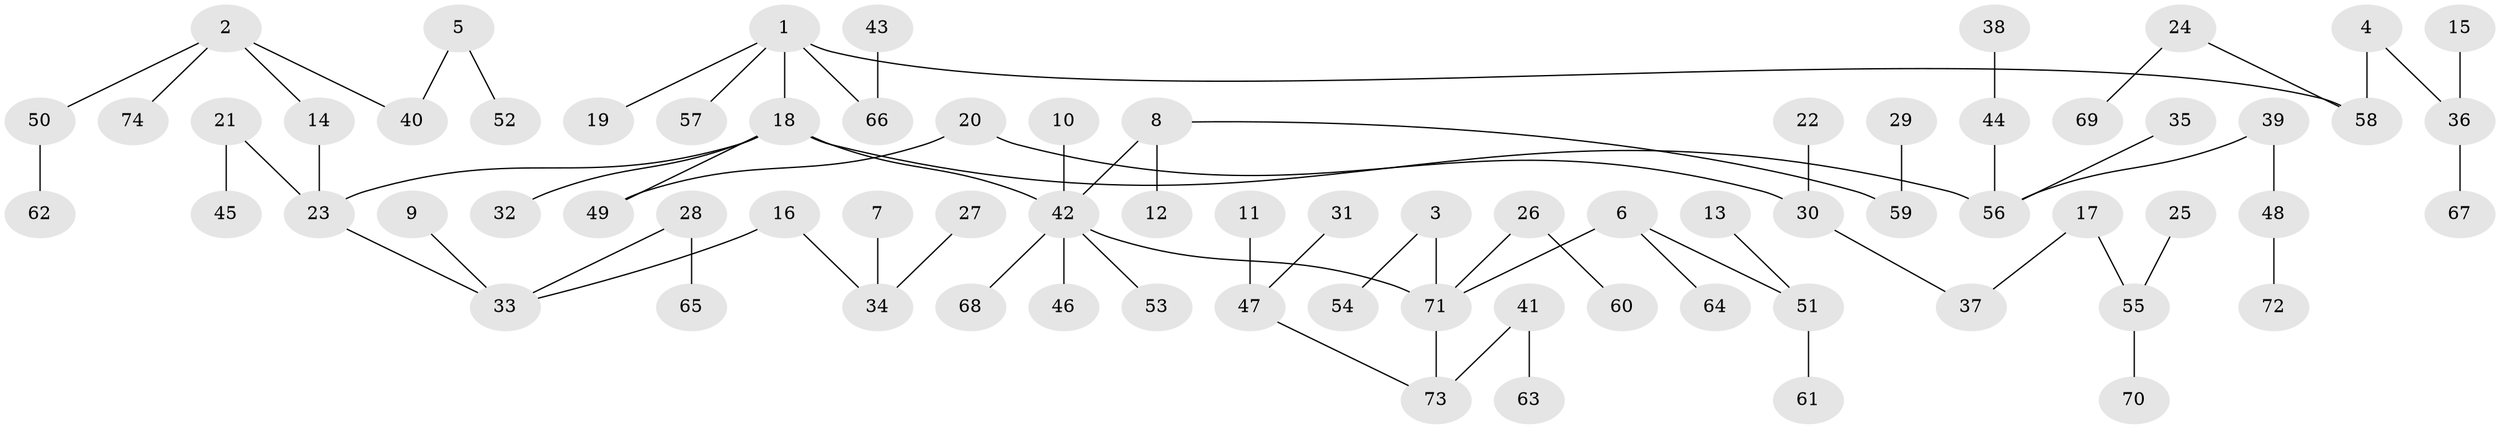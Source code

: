 // original degree distribution, {8: 0.006802721088435374, 5: 0.034013605442176874, 6: 0.013605442176870748, 9: 0.006802721088435374, 3: 0.1292517006802721, 4: 0.07482993197278912, 2: 0.19727891156462585, 1: 0.5374149659863946}
// Generated by graph-tools (version 1.1) at 2025/02/03/09/25 03:02:19]
// undirected, 74 vertices, 73 edges
graph export_dot {
graph [start="1"]
  node [color=gray90,style=filled];
  1;
  2;
  3;
  4;
  5;
  6;
  7;
  8;
  9;
  10;
  11;
  12;
  13;
  14;
  15;
  16;
  17;
  18;
  19;
  20;
  21;
  22;
  23;
  24;
  25;
  26;
  27;
  28;
  29;
  30;
  31;
  32;
  33;
  34;
  35;
  36;
  37;
  38;
  39;
  40;
  41;
  42;
  43;
  44;
  45;
  46;
  47;
  48;
  49;
  50;
  51;
  52;
  53;
  54;
  55;
  56;
  57;
  58;
  59;
  60;
  61;
  62;
  63;
  64;
  65;
  66;
  67;
  68;
  69;
  70;
  71;
  72;
  73;
  74;
  1 -- 18 [weight=1.0];
  1 -- 19 [weight=1.0];
  1 -- 57 [weight=1.0];
  1 -- 58 [weight=1.0];
  1 -- 66 [weight=1.0];
  2 -- 14 [weight=1.0];
  2 -- 40 [weight=1.0];
  2 -- 50 [weight=1.0];
  2 -- 74 [weight=1.0];
  3 -- 54 [weight=1.0];
  3 -- 71 [weight=1.0];
  4 -- 36 [weight=1.0];
  4 -- 58 [weight=1.0];
  5 -- 40 [weight=1.0];
  5 -- 52 [weight=1.0];
  6 -- 51 [weight=1.0];
  6 -- 64 [weight=1.0];
  6 -- 71 [weight=1.0];
  7 -- 34 [weight=1.0];
  8 -- 12 [weight=1.0];
  8 -- 42 [weight=1.0];
  8 -- 59 [weight=1.0];
  9 -- 33 [weight=1.0];
  10 -- 42 [weight=1.0];
  11 -- 47 [weight=1.0];
  13 -- 51 [weight=1.0];
  14 -- 23 [weight=1.0];
  15 -- 36 [weight=1.0];
  16 -- 33 [weight=1.0];
  16 -- 34 [weight=1.0];
  17 -- 37 [weight=1.0];
  17 -- 55 [weight=1.0];
  18 -- 23 [weight=1.0];
  18 -- 32 [weight=1.0];
  18 -- 42 [weight=1.0];
  18 -- 49 [weight=1.0];
  18 -- 56 [weight=1.0];
  20 -- 30 [weight=1.0];
  20 -- 49 [weight=1.0];
  21 -- 23 [weight=1.0];
  21 -- 45 [weight=1.0];
  22 -- 30 [weight=1.0];
  23 -- 33 [weight=1.0];
  24 -- 58 [weight=1.0];
  24 -- 69 [weight=1.0];
  25 -- 55 [weight=1.0];
  26 -- 60 [weight=1.0];
  26 -- 71 [weight=1.0];
  27 -- 34 [weight=1.0];
  28 -- 33 [weight=1.0];
  28 -- 65 [weight=1.0];
  29 -- 59 [weight=1.0];
  30 -- 37 [weight=1.0];
  31 -- 47 [weight=1.0];
  35 -- 56 [weight=1.0];
  36 -- 67 [weight=1.0];
  38 -- 44 [weight=1.0];
  39 -- 48 [weight=1.0];
  39 -- 56 [weight=1.0];
  41 -- 63 [weight=1.0];
  41 -- 73 [weight=1.0];
  42 -- 46 [weight=1.0];
  42 -- 53 [weight=1.0];
  42 -- 68 [weight=1.0];
  42 -- 71 [weight=1.0];
  43 -- 66 [weight=1.0];
  44 -- 56 [weight=1.0];
  47 -- 73 [weight=1.0];
  48 -- 72 [weight=1.0];
  50 -- 62 [weight=1.0];
  51 -- 61 [weight=1.0];
  55 -- 70 [weight=1.0];
  71 -- 73 [weight=1.0];
}
